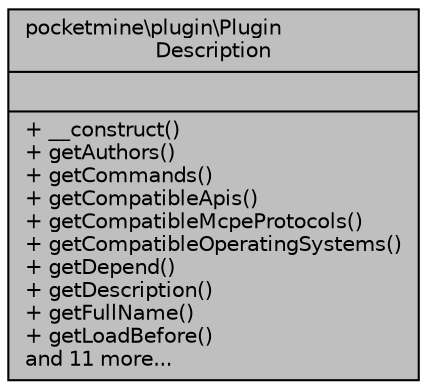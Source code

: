 digraph "pocketmine\plugin\PluginDescription"
{
 // INTERACTIVE_SVG=YES
 // LATEX_PDF_SIZE
  edge [fontname="Helvetica",fontsize="10",labelfontname="Helvetica",labelfontsize="10"];
  node [fontname="Helvetica",fontsize="10",shape=record];
  Node1 [label="{pocketmine\\plugin\\Plugin\lDescription\n||+ __construct()\l+ getAuthors()\l+ getCommands()\l+ getCompatibleApis()\l+ getCompatibleMcpeProtocols()\l+ getCompatibleOperatingSystems()\l+ getDepend()\l+ getDescription()\l+ getFullName()\l+ getLoadBefore()\land 11 more...\l}",height=0.2,width=0.4,color="black", fillcolor="grey75", style="filled", fontcolor="black",tooltip=" "];
}
